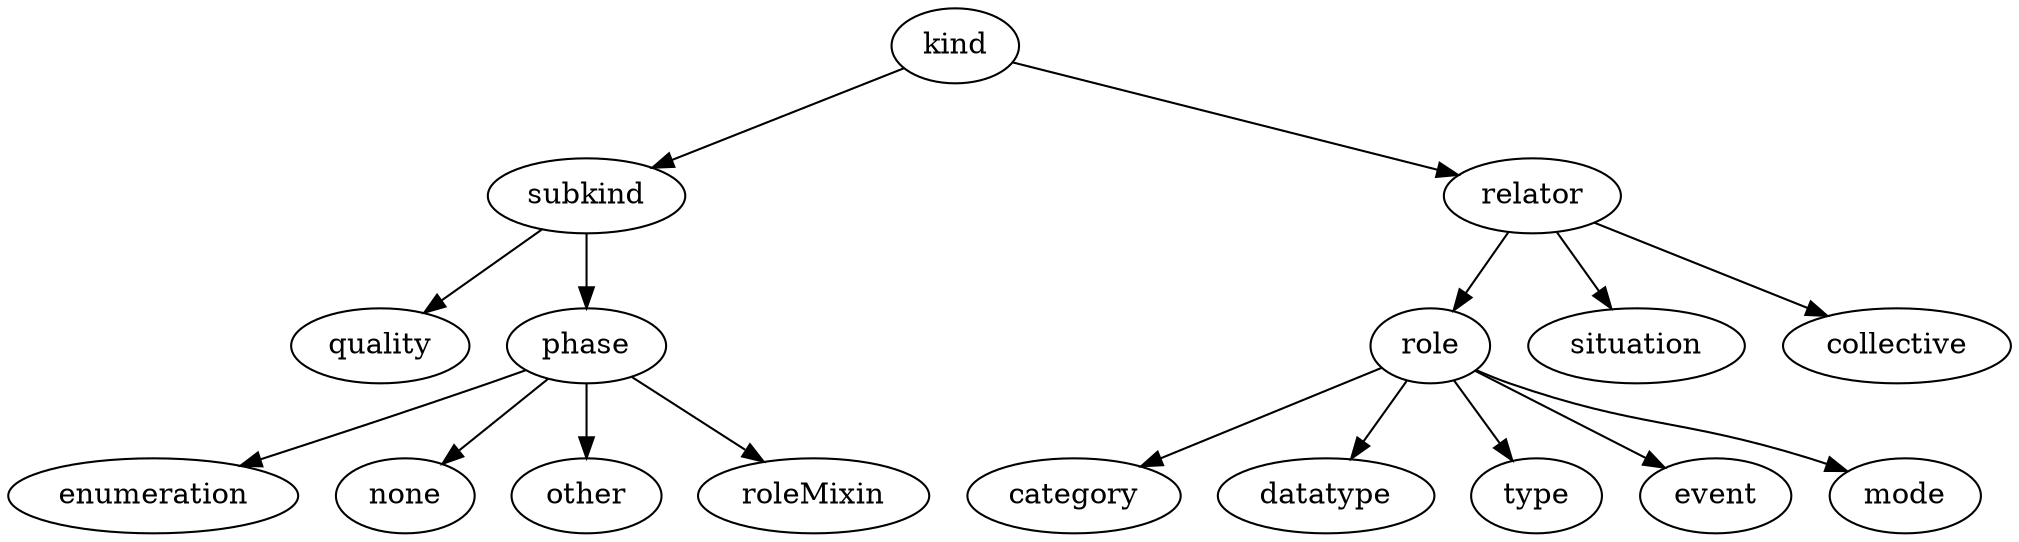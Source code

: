 strict digraph  {
kind;
subkind;
relator;
quality;
phase;
role;
situation;
collective;
category;
datatype;
type;
event;
mode;
enumeration;
none;
other;
roleMixin;
kind -> subkind;
kind -> relator;
subkind -> quality;
subkind -> phase;
relator -> role;
relator -> situation;
relator -> collective;
phase -> enumeration;
phase -> none;
phase -> other;
phase -> roleMixin;
role -> category;
role -> datatype;
role -> type;
role -> event;
role -> mode;
}
